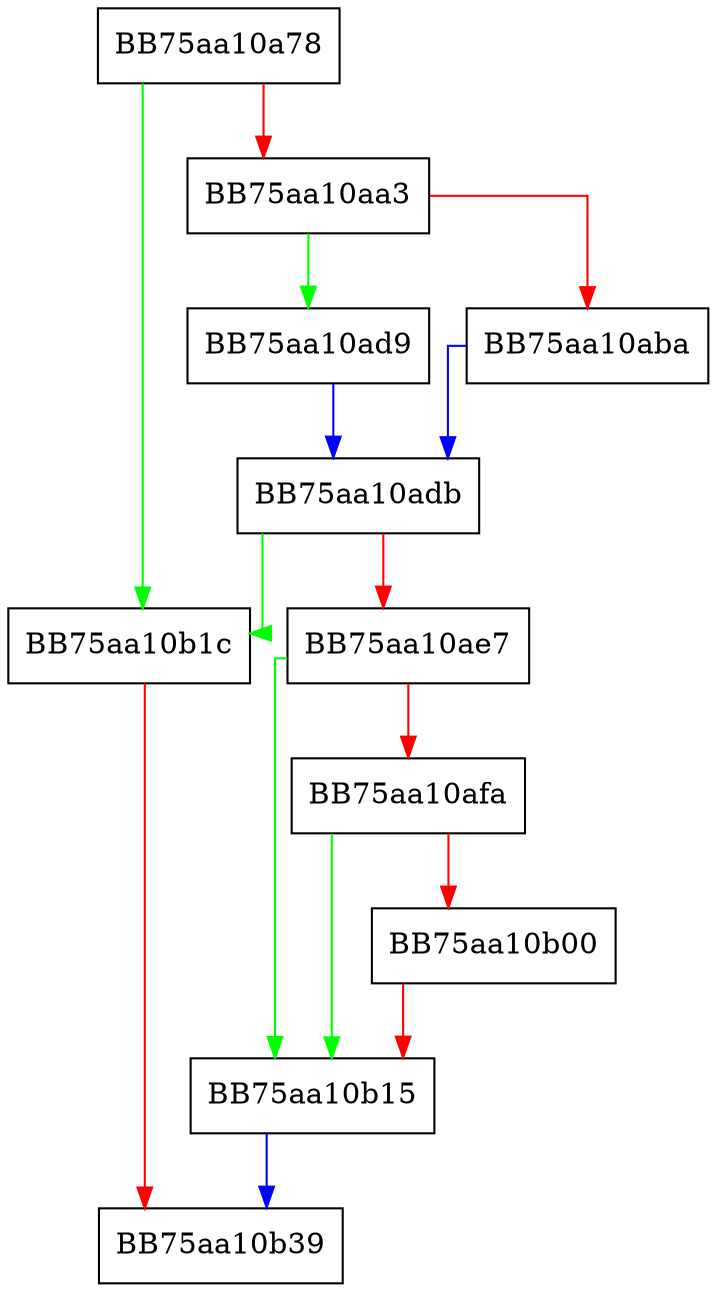 digraph pe_AddCustomKCRC {
  node [shape="box"];
  graph [splines=ortho];
  BB75aa10a78 -> BB75aa10b1c [color="green"];
  BB75aa10a78 -> BB75aa10aa3 [color="red"];
  BB75aa10aa3 -> BB75aa10ad9 [color="green"];
  BB75aa10aa3 -> BB75aa10aba [color="red"];
  BB75aa10aba -> BB75aa10adb [color="blue"];
  BB75aa10ad9 -> BB75aa10adb [color="blue"];
  BB75aa10adb -> BB75aa10b1c [color="green"];
  BB75aa10adb -> BB75aa10ae7 [color="red"];
  BB75aa10ae7 -> BB75aa10b15 [color="green"];
  BB75aa10ae7 -> BB75aa10afa [color="red"];
  BB75aa10afa -> BB75aa10b15 [color="green"];
  BB75aa10afa -> BB75aa10b00 [color="red"];
  BB75aa10b00 -> BB75aa10b15 [color="red"];
  BB75aa10b15 -> BB75aa10b39 [color="blue"];
  BB75aa10b1c -> BB75aa10b39 [color="red"];
}
